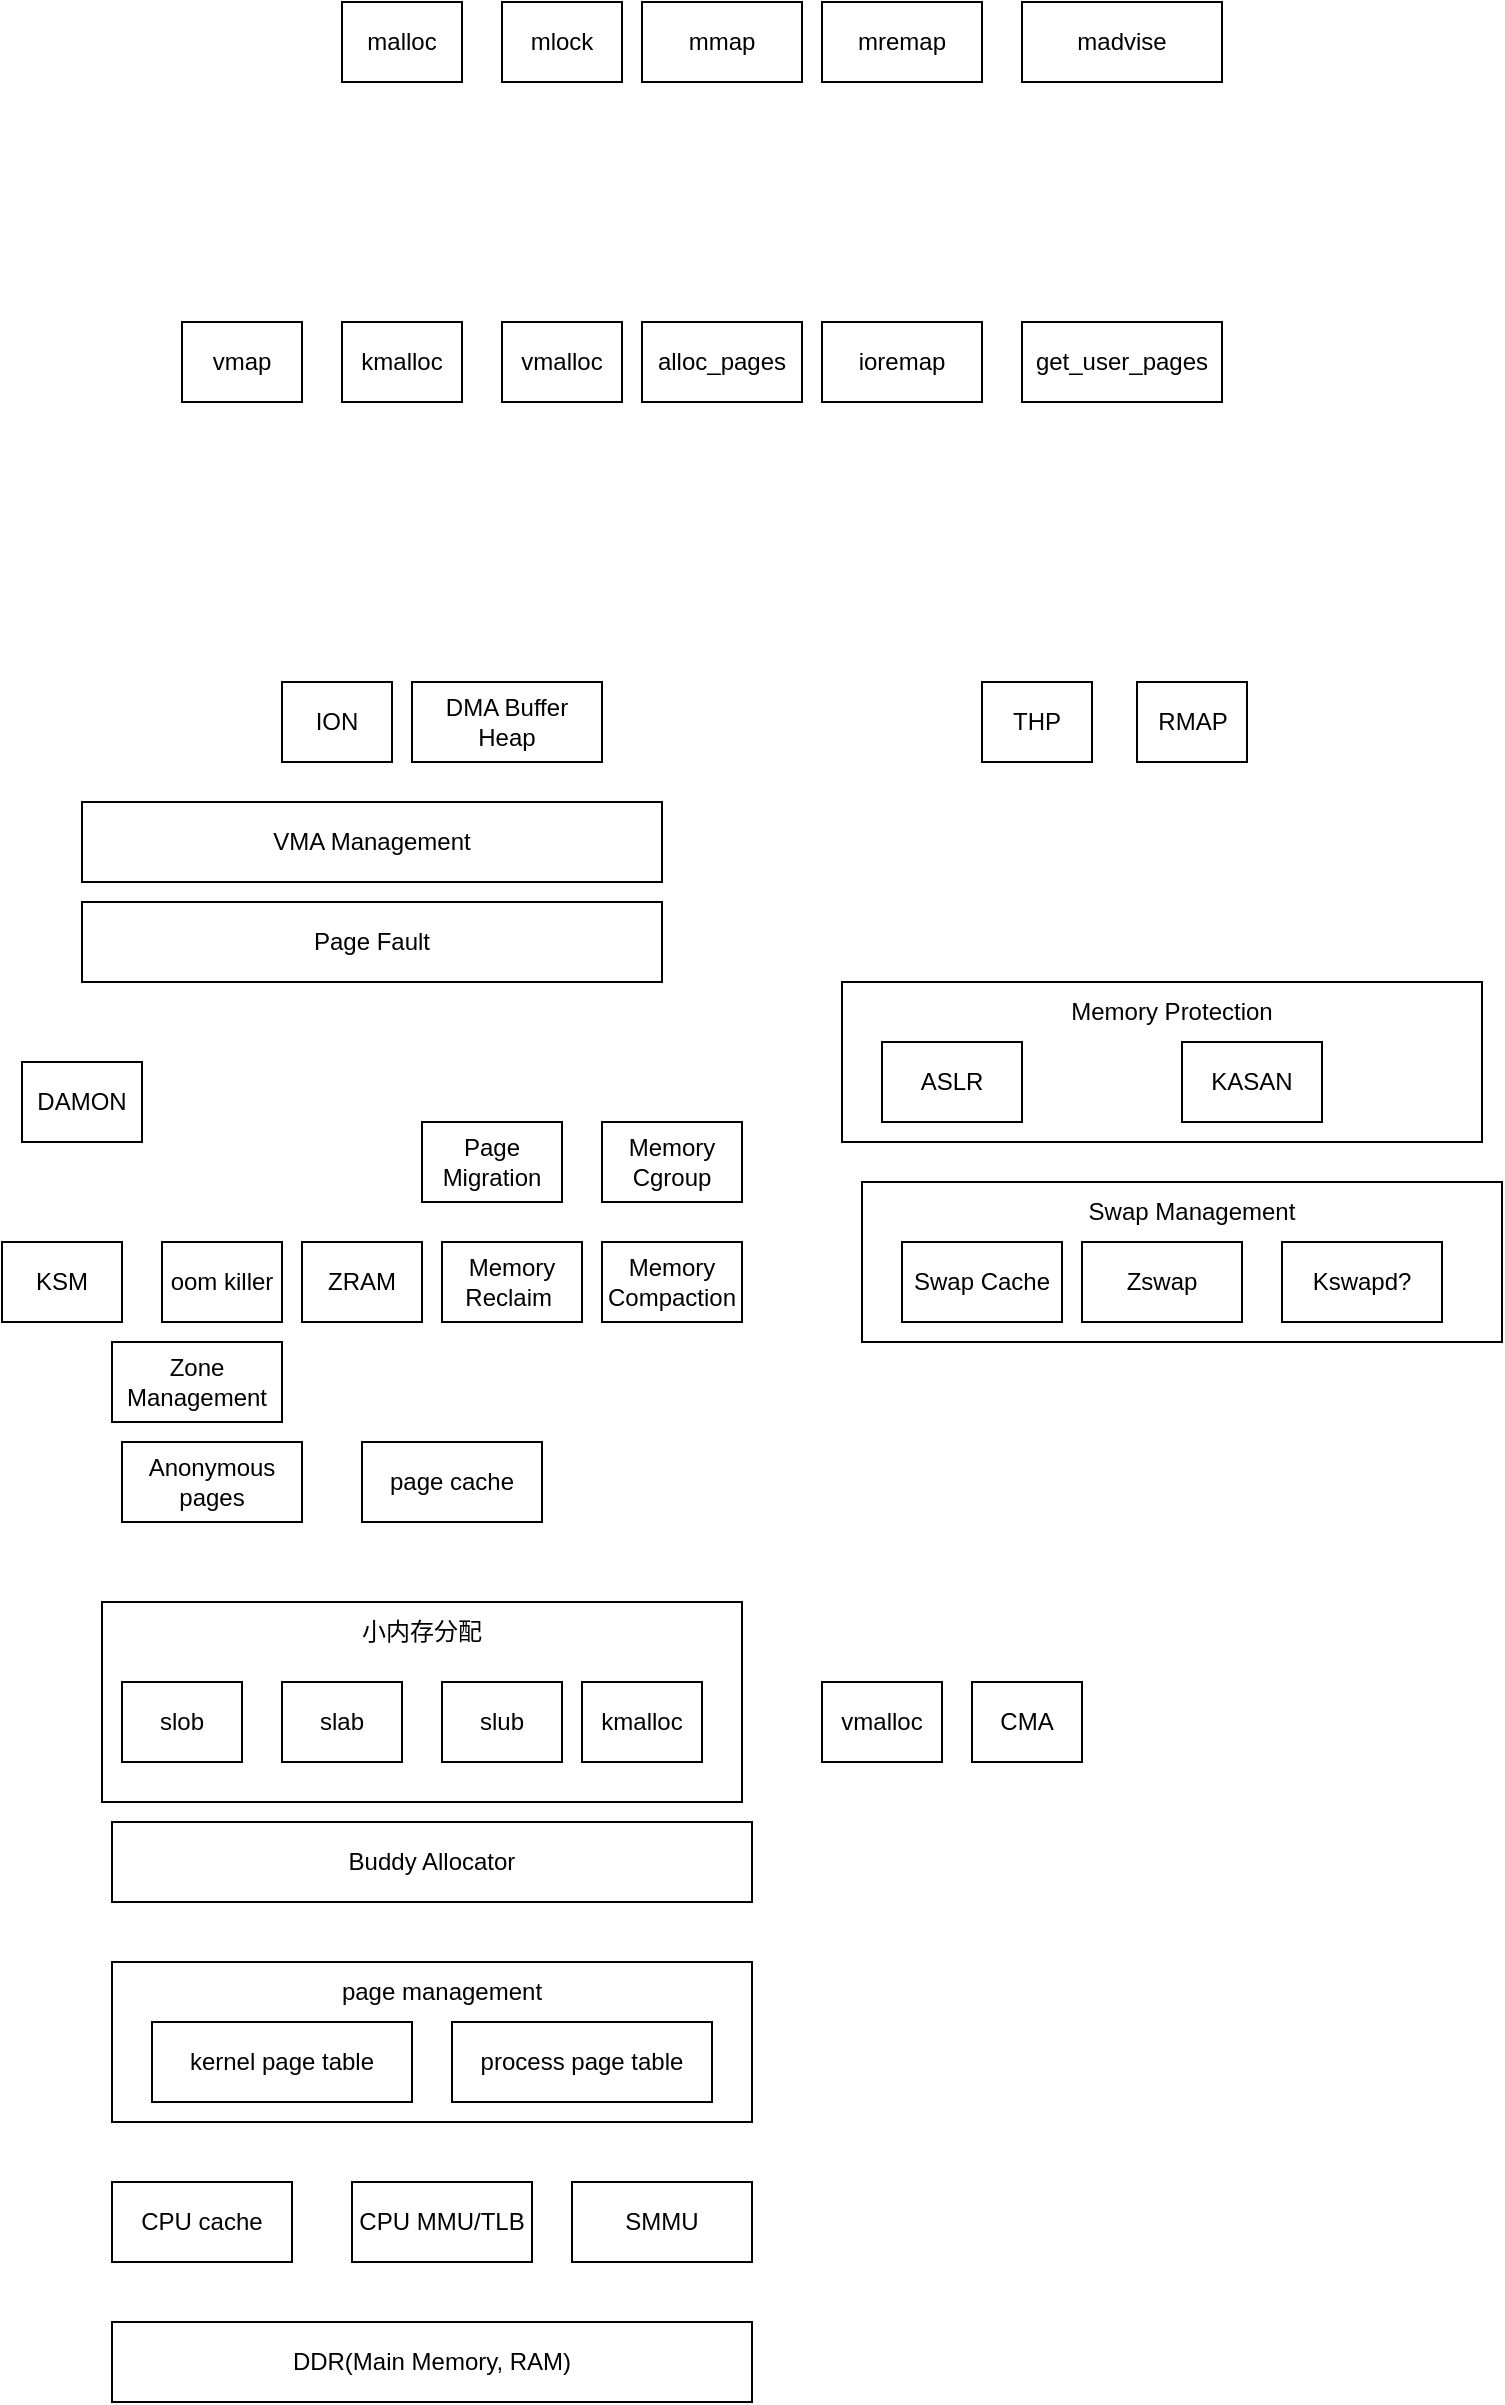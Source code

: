 <mxfile version="28.1.0" pages="2">
  <diagram name="Page-1" id="xKvkIVZFQWv2jx4Ze0a4">
    <mxGraphModel dx="1124" dy="1796" grid="1" gridSize="10" guides="1" tooltips="1" connect="1" arrows="1" fold="1" page="1" pageScale="1" pageWidth="850" pageHeight="1100" math="0" shadow="0">
      <root>
        <mxCell id="0" />
        <mxCell id="1" parent="0" />
        <mxCell id="rYaNBO6mxP38nrqPC0ky-1" value="" style="rounded=0;whiteSpace=wrap;html=1;" vertex="1" parent="1">
          <mxGeometry x="70" y="310" width="320" height="100" as="geometry" />
        </mxCell>
        <mxCell id="tnEU3TK34sWj55XHYFoK-4" value="" style="rounded=0;whiteSpace=wrap;html=1;" vertex="1" parent="1">
          <mxGeometry x="75" y="490" width="320" height="80" as="geometry" />
        </mxCell>
        <mxCell id="YDTXTB6PS5T0qJHpgxqr-1" value="CPU cache" style="rounded=0;whiteSpace=wrap;html=1;" vertex="1" parent="1">
          <mxGeometry x="75" y="600" width="90" height="40" as="geometry" />
        </mxCell>
        <mxCell id="YDTXTB6PS5T0qJHpgxqr-2" value="CPU MMU/TLB" style="rounded=0;whiteSpace=wrap;html=1;" vertex="1" parent="1">
          <mxGeometry x="195" y="600" width="90" height="40" as="geometry" />
        </mxCell>
        <mxCell id="YDTXTB6PS5T0qJHpgxqr-3" value="SMMU" style="rounded=0;whiteSpace=wrap;html=1;" vertex="1" parent="1">
          <mxGeometry x="305" y="600" width="90" height="40" as="geometry" />
        </mxCell>
        <mxCell id="YDTXTB6PS5T0qJHpgxqr-4" value="DDR(Main Memory, RAM)" style="rounded=0;whiteSpace=wrap;html=1;" vertex="1" parent="1">
          <mxGeometry x="75" y="670" width="320" height="40" as="geometry" />
        </mxCell>
        <mxCell id="YDTXTB6PS5T0qJHpgxqr-5" value="Buddy Allocator" style="rounded=0;whiteSpace=wrap;html=1;" vertex="1" parent="1">
          <mxGeometry x="75" y="420" width="320" height="40" as="geometry" />
        </mxCell>
        <mxCell id="tnEU3TK34sWj55XHYFoK-1" value="kernel page table" style="rounded=0;whiteSpace=wrap;html=1;" vertex="1" parent="1">
          <mxGeometry x="95" y="520" width="130" height="40" as="geometry" />
        </mxCell>
        <mxCell id="tnEU3TK34sWj55XHYFoK-2" value="process page table" style="rounded=0;whiteSpace=wrap;html=1;" vertex="1" parent="1">
          <mxGeometry x="245" y="520" width="130" height="40" as="geometry" />
        </mxCell>
        <mxCell id="tnEU3TK34sWj55XHYFoK-5" value="page management" style="text;html=1;align=center;verticalAlign=middle;whiteSpace=wrap;rounded=0;" vertex="1" parent="1">
          <mxGeometry x="165" y="490" width="150" height="30" as="geometry" />
        </mxCell>
        <mxCell id="tnEU3TK34sWj55XHYFoK-6" value="&lt;span class=&quot;fontstyle0&quot;&gt;Anonymous pages&lt;/span&gt;" style="rounded=0;whiteSpace=wrap;html=1;" vertex="1" parent="1">
          <mxGeometry x="80" y="230" width="90" height="40" as="geometry" />
        </mxCell>
        <mxCell id="tnEU3TK34sWj55XHYFoK-7" value="&lt;span class=&quot;fontstyle0&quot;&gt;page cache&lt;/span&gt;" style="rounded=0;whiteSpace=wrap;html=1;" vertex="1" parent="1">
          <mxGeometry x="200" y="230" width="90" height="40" as="geometry" />
        </mxCell>
        <mxCell id="tnEU3TK34sWj55XHYFoK-8" value="&lt;span class=&quot;fontstyle0&quot;&gt;slob&lt;/span&gt;" style="rounded=0;whiteSpace=wrap;html=1;" vertex="1" parent="1">
          <mxGeometry x="80" y="350" width="60" height="40" as="geometry" />
        </mxCell>
        <mxCell id="tnEU3TK34sWj55XHYFoK-9" value="&lt;span class=&quot;fontstyle0&quot;&gt;slab&lt;/span&gt;" style="rounded=0;whiteSpace=wrap;html=1;" vertex="1" parent="1">
          <mxGeometry x="160" y="350" width="60" height="40" as="geometry" />
        </mxCell>
        <mxCell id="tnEU3TK34sWj55XHYFoK-10" value="&lt;span class=&quot;fontstyle0&quot;&gt;slub&lt;/span&gt;" style="rounded=0;whiteSpace=wrap;html=1;" vertex="1" parent="1">
          <mxGeometry x="240" y="350" width="60" height="40" as="geometry" />
        </mxCell>
        <mxCell id="tnEU3TK34sWj55XHYFoK-11" value="Memory Reclaim&amp;nbsp;" style="rounded=0;whiteSpace=wrap;html=1;" vertex="1" parent="1">
          <mxGeometry x="240" y="130" width="70" height="40" as="geometry" />
        </mxCell>
        <mxCell id="tnEU3TK34sWj55XHYFoK-12" value="Memory Compaction" style="rounded=0;whiteSpace=wrap;html=1;" vertex="1" parent="1">
          <mxGeometry x="320" y="130" width="70" height="40" as="geometry" />
        </mxCell>
        <mxCell id="tnEU3TK34sWj55XHYFoK-13" value="" style="rounded=0;whiteSpace=wrap;html=1;" vertex="1" parent="1">
          <mxGeometry x="450" y="100" width="320" height="80" as="geometry" />
        </mxCell>
        <mxCell id="tnEU3TK34sWj55XHYFoK-14" value="Swap Cache" style="rounded=0;whiteSpace=wrap;html=1;" vertex="1" parent="1">
          <mxGeometry x="470" y="130" width="80" height="40" as="geometry" />
        </mxCell>
        <mxCell id="tnEU3TK34sWj55XHYFoK-15" value="Zswap" style="rounded=0;whiteSpace=wrap;html=1;" vertex="1" parent="1">
          <mxGeometry x="560" y="130" width="80" height="40" as="geometry" />
        </mxCell>
        <mxCell id="tnEU3TK34sWj55XHYFoK-16" value="Swap Management" style="text;html=1;align=center;verticalAlign=middle;whiteSpace=wrap;rounded=0;" vertex="1" parent="1">
          <mxGeometry x="540" y="100" width="150" height="30" as="geometry" />
        </mxCell>
        <mxCell id="tnEU3TK34sWj55XHYFoK-17" value="" style="rounded=0;whiteSpace=wrap;html=1;" vertex="1" parent="1">
          <mxGeometry x="440" width="320" height="80" as="geometry" />
        </mxCell>
        <mxCell id="tnEU3TK34sWj55XHYFoK-18" value="ASLR" style="rounded=0;whiteSpace=wrap;html=1;" vertex="1" parent="1">
          <mxGeometry x="460" y="30" width="70" height="40" as="geometry" />
        </mxCell>
        <mxCell id="tnEU3TK34sWj55XHYFoK-19" value="KASAN" style="rounded=0;whiteSpace=wrap;html=1;" vertex="1" parent="1">
          <mxGeometry x="610" y="30" width="70" height="40" as="geometry" />
        </mxCell>
        <mxCell id="tnEU3TK34sWj55XHYFoK-20" value="Memory Protection" style="text;html=1;align=center;verticalAlign=middle;whiteSpace=wrap;rounded=0;" vertex="1" parent="1">
          <mxGeometry x="530" width="150" height="30" as="geometry" />
        </mxCell>
        <mxCell id="tnEU3TK34sWj55XHYFoK-21" value="CMA" style="rounded=0;whiteSpace=wrap;html=1;" vertex="1" parent="1">
          <mxGeometry x="505" y="350" width="55" height="40" as="geometry" />
        </mxCell>
        <mxCell id="tnEU3TK34sWj55XHYFoK-22" value="Kswapd?" style="rounded=0;whiteSpace=wrap;html=1;" vertex="1" parent="1">
          <mxGeometry x="660" y="130" width="80" height="40" as="geometry" />
        </mxCell>
        <mxCell id="tnEU3TK34sWj55XHYFoK-23" value="ZRAM" style="rounded=0;whiteSpace=wrap;html=1;" vertex="1" parent="1">
          <mxGeometry x="170" y="130" width="60" height="40" as="geometry" />
        </mxCell>
        <mxCell id="tnEU3TK34sWj55XHYFoK-24" value="DAMON" style="rounded=0;whiteSpace=wrap;html=1;" vertex="1" parent="1">
          <mxGeometry x="30" y="40" width="60" height="40" as="geometry" />
        </mxCell>
        <mxCell id="tnEU3TK34sWj55XHYFoK-25" value="oom killer" style="rounded=0;whiteSpace=wrap;html=1;" vertex="1" parent="1">
          <mxGeometry x="100" y="130" width="60" height="40" as="geometry" />
        </mxCell>
        <mxCell id="tnEU3TK34sWj55XHYFoK-26" value="KSM" style="rounded=0;whiteSpace=wrap;html=1;" vertex="1" parent="1">
          <mxGeometry x="20" y="130" width="60" height="40" as="geometry" />
        </mxCell>
        <mxCell id="tnEU3TK34sWj55XHYFoK-27" value="Memory Cgroup" style="rounded=0;whiteSpace=wrap;html=1;" vertex="1" parent="1">
          <mxGeometry x="320" y="70" width="70" height="40" as="geometry" />
        </mxCell>
        <mxCell id="tnEU3TK34sWj55XHYFoK-28" value="Page Fault" style="rounded=0;whiteSpace=wrap;html=1;" vertex="1" parent="1">
          <mxGeometry x="60" y="-40" width="290" height="40" as="geometry" />
        </mxCell>
        <mxCell id="tnEU3TK34sWj55XHYFoK-29" value="VMA Management" style="rounded=0;whiteSpace=wrap;html=1;" vertex="1" parent="1">
          <mxGeometry x="60" y="-90" width="290" height="40" as="geometry" />
        </mxCell>
        <mxCell id="tnEU3TK34sWj55XHYFoK-30" value="alloc_pages" style="rounded=0;whiteSpace=wrap;html=1;" vertex="1" parent="1">
          <mxGeometry x="340" y="-330" width="80" height="40" as="geometry" />
        </mxCell>
        <mxCell id="tnEU3TK34sWj55XHYFoK-31" value="vmalloc" style="rounded=0;whiteSpace=wrap;html=1;" vertex="1" parent="1">
          <mxGeometry x="270" y="-330" width="60" height="40" as="geometry" />
        </mxCell>
        <mxCell id="tnEU3TK34sWj55XHYFoK-32" value="kmalloc" style="rounded=0;whiteSpace=wrap;html=1;" vertex="1" parent="1">
          <mxGeometry x="190" y="-330" width="60" height="40" as="geometry" />
        </mxCell>
        <mxCell id="tnEU3TK34sWj55XHYFoK-33" value="ioremap" style="rounded=0;whiteSpace=wrap;html=1;" vertex="1" parent="1">
          <mxGeometry x="430" y="-330" width="80" height="40" as="geometry" />
        </mxCell>
        <mxCell id="tnEU3TK34sWj55XHYFoK-34" value="get_user_pages" style="rounded=0;whiteSpace=wrap;html=1;" vertex="1" parent="1">
          <mxGeometry x="530" y="-330" width="100" height="40" as="geometry" />
        </mxCell>
        <mxCell id="tnEU3TK34sWj55XHYFoK-35" value="Page Migration" style="rounded=0;whiteSpace=wrap;html=1;" vertex="1" parent="1">
          <mxGeometry x="230" y="70" width="70" height="40" as="geometry" />
        </mxCell>
        <mxCell id="tnEU3TK34sWj55XHYFoK-36" value="THP" style="rounded=0;whiteSpace=wrap;html=1;" vertex="1" parent="1">
          <mxGeometry x="510" y="-150" width="55" height="40" as="geometry" />
        </mxCell>
        <mxCell id="tnEU3TK34sWj55XHYFoK-37" value="RMAP" style="rounded=0;whiteSpace=wrap;html=1;" vertex="1" parent="1">
          <mxGeometry x="587.5" y="-150" width="55" height="40" as="geometry" />
        </mxCell>
        <mxCell id="tnEU3TK34sWj55XHYFoK-38" value="mmap" style="rounded=0;whiteSpace=wrap;html=1;" vertex="1" parent="1">
          <mxGeometry x="340" y="-490" width="80" height="40" as="geometry" />
        </mxCell>
        <mxCell id="tnEU3TK34sWj55XHYFoK-39" value="mlock" style="rounded=0;whiteSpace=wrap;html=1;" vertex="1" parent="1">
          <mxGeometry x="270" y="-490" width="60" height="40" as="geometry" />
        </mxCell>
        <mxCell id="tnEU3TK34sWj55XHYFoK-40" value="malloc" style="rounded=0;whiteSpace=wrap;html=1;" vertex="1" parent="1">
          <mxGeometry x="190" y="-490" width="60" height="40" as="geometry" />
        </mxCell>
        <mxCell id="tnEU3TK34sWj55XHYFoK-41" value="mremap" style="rounded=0;whiteSpace=wrap;html=1;" vertex="1" parent="1">
          <mxGeometry x="430" y="-490" width="80" height="40" as="geometry" />
        </mxCell>
        <mxCell id="tnEU3TK34sWj55XHYFoK-42" value="madvise" style="rounded=0;whiteSpace=wrap;html=1;" vertex="1" parent="1">
          <mxGeometry x="530" y="-490" width="100" height="40" as="geometry" />
        </mxCell>
        <mxCell id="tnEU3TK34sWj55XHYFoK-43" value="ION" style="rounded=0;whiteSpace=wrap;html=1;" vertex="1" parent="1">
          <mxGeometry x="160" y="-150" width="55" height="40" as="geometry" />
        </mxCell>
        <mxCell id="tnEU3TK34sWj55XHYFoK-44" value="DMA Buffer&lt;div&gt;Heap&lt;/div&gt;" style="rounded=0;whiteSpace=wrap;html=1;" vertex="1" parent="1">
          <mxGeometry x="225" y="-150" width="95" height="40" as="geometry" />
        </mxCell>
        <mxCell id="tnEU3TK34sWj55XHYFoK-45" value="vmap" style="rounded=0;whiteSpace=wrap;html=1;" vertex="1" parent="1">
          <mxGeometry x="110" y="-330" width="60" height="40" as="geometry" />
        </mxCell>
        <mxCell id="tnEU3TK34sWj55XHYFoK-46" value="Zone Management" style="rounded=0;whiteSpace=wrap;html=1;" vertex="1" parent="1">
          <mxGeometry x="75" y="180" width="85" height="40" as="geometry" />
        </mxCell>
        <mxCell id="tnEU3TK34sWj55XHYFoK-47" value="vmalloc" style="rounded=0;whiteSpace=wrap;html=1;" vertex="1" parent="1">
          <mxGeometry x="430" y="350" width="60" height="40" as="geometry" />
        </mxCell>
        <mxCell id="tnEU3TK34sWj55XHYFoK-48" value="kmalloc" style="rounded=0;whiteSpace=wrap;html=1;" vertex="1" parent="1">
          <mxGeometry x="310" y="350" width="60" height="40" as="geometry" />
        </mxCell>
        <mxCell id="rYaNBO6mxP38nrqPC0ky-2" value="小内存分配" style="text;html=1;align=center;verticalAlign=middle;whiteSpace=wrap;rounded=0;" vertex="1" parent="1">
          <mxGeometry x="155" y="310" width="150" height="30" as="geometry" />
        </mxCell>
      </root>
    </mxGraphModel>
  </diagram>
  <diagram id="z8X7JgqDKcptaMOkcgN8" name="Page-2">
    <mxGraphModel dx="1349" dy="699" grid="1" gridSize="10" guides="1" tooltips="1" connect="1" arrows="1" fold="1" page="1" pageScale="1" pageWidth="850" pageHeight="1100" math="0" shadow="0">
      <root>
        <mxCell id="0" />
        <mxCell id="1" parent="0" />
      </root>
    </mxGraphModel>
  </diagram>
</mxfile>
